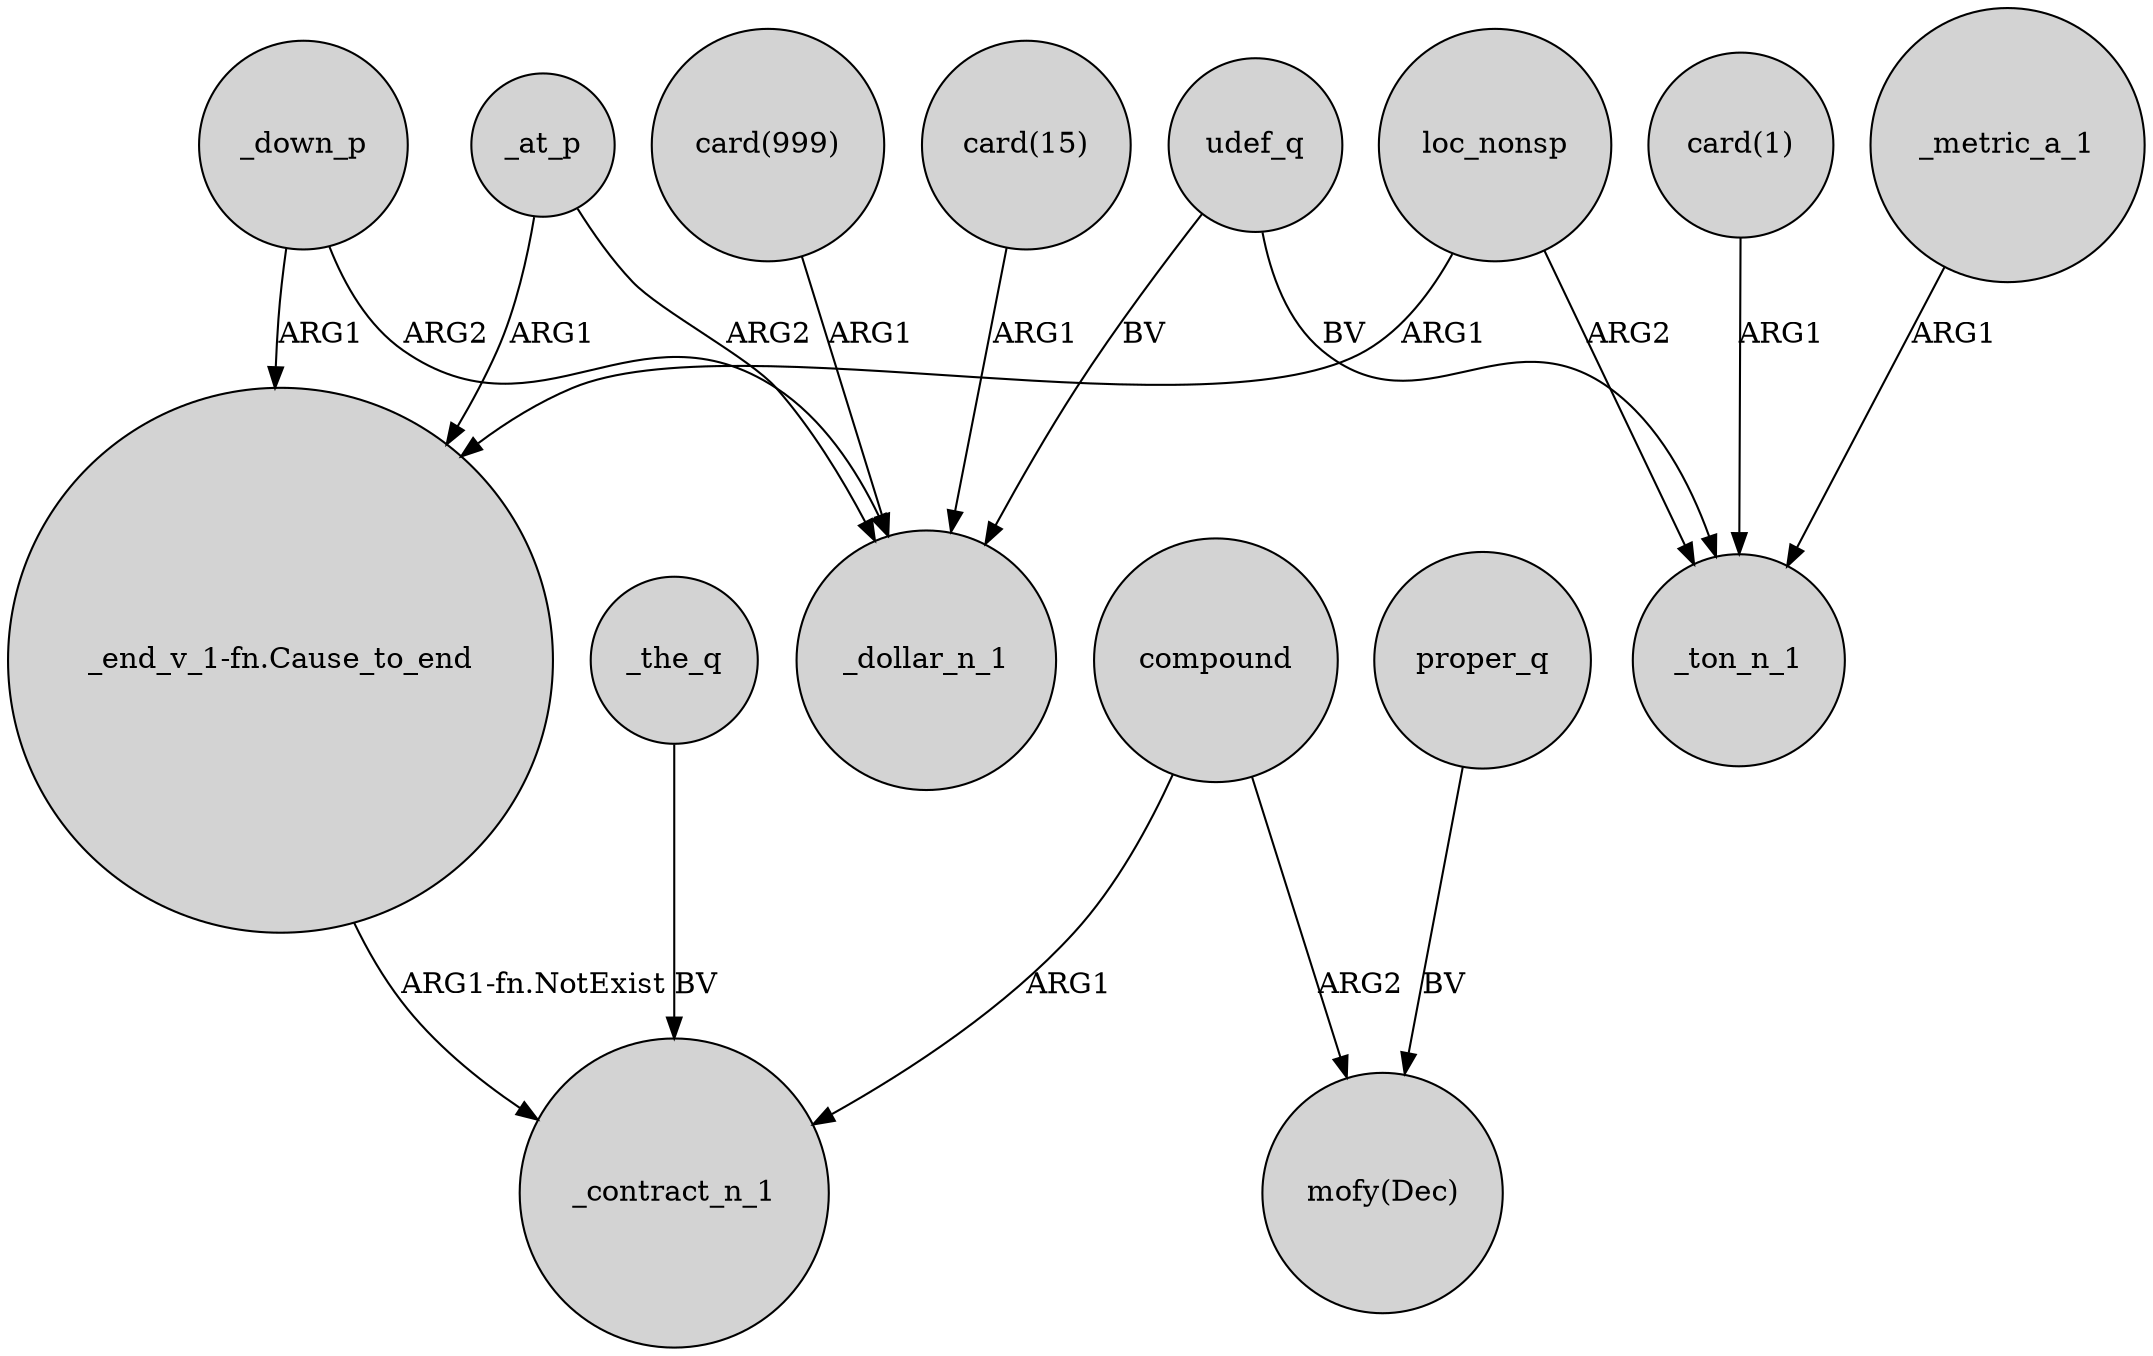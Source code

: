 digraph {
	node [shape=circle style=filled]
	_down_p -> _dollar_n_1 [label=ARG2]
	_the_q -> _contract_n_1 [label=BV]
	_down_p -> "_end_v_1-fn.Cause_to_end" [label=ARG1]
	"_end_v_1-fn.Cause_to_end" -> _contract_n_1 [label="ARG1-fn.NotExist"]
	_at_p -> "_end_v_1-fn.Cause_to_end" [label=ARG1]
	_at_p -> _dollar_n_1 [label=ARG2]
	"card(999)" -> _dollar_n_1 [label=ARG1]
	loc_nonsp -> "_end_v_1-fn.Cause_to_end" [label=ARG1]
	"card(1)" -> _ton_n_1 [label=ARG1]
	"card(15)" -> _dollar_n_1 [label=ARG1]
	loc_nonsp -> _ton_n_1 [label=ARG2]
	compound -> _contract_n_1 [label=ARG1]
	_metric_a_1 -> _ton_n_1 [label=ARG1]
	udef_q -> _ton_n_1 [label=BV]
	proper_q -> "mofy(Dec)" [label=BV]
	compound -> "mofy(Dec)" [label=ARG2]
	udef_q -> _dollar_n_1 [label=BV]
}
